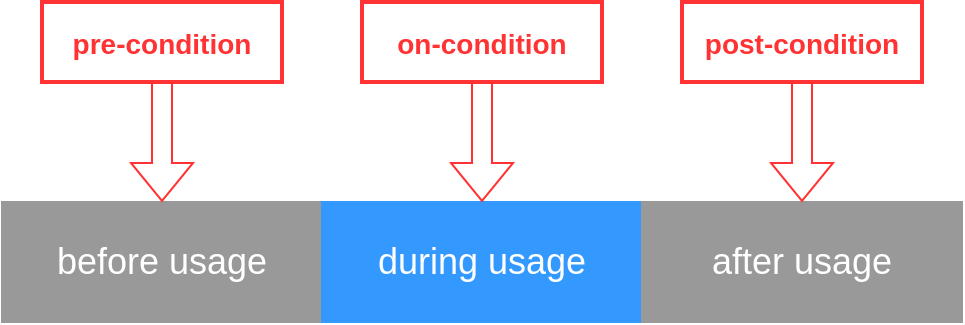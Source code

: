 <mxfile version="16.4.6" type="github"><diagram id="dMEPVZOpkBx-w-Bvtbm-" name="Page-1"><mxGraphModel dx="1422" dy="914" grid="1" gridSize="10" guides="1" tooltips="1" connect="1" arrows="1" fold="1" page="1" pageScale="1" pageWidth="850" pageHeight="1100" math="0" shadow="0"><root><mxCell id="0"/><mxCell id="1" parent="0"/><mxCell id="6a9yX_Yfr322jnYikRq6-1" value="&lt;font style=&quot;font-size: 18px&quot; color=&quot;#ffffff&quot;&gt;before usage&lt;/font&gt;" style="rounded=0;whiteSpace=wrap;html=1;fillColor=#999999;strokeColor=#999999;" vertex="1" parent="1"><mxGeometry x="200" y="380" width="160" height="60" as="geometry"/></mxCell><mxCell id="6a9yX_Yfr322jnYikRq6-2" value="&lt;font style=&quot;font-size: 18px&quot; color=&quot;#ffffff&quot;&gt;during usage&lt;/font&gt;" style="rounded=0;whiteSpace=wrap;html=1;fillColor=#3399FF;strokeColor=#3399FF;" vertex="1" parent="1"><mxGeometry x="360" y="380" width="160" height="60" as="geometry"/></mxCell><mxCell id="6a9yX_Yfr322jnYikRq6-3" value="&lt;font style=&quot;font-size: 18px&quot; color=&quot;#ffffff&quot;&gt;after usage&lt;/font&gt;" style="rounded=0;whiteSpace=wrap;html=1;strokeColor=#999999;fillColor=#999999;" vertex="1" parent="1"><mxGeometry x="520" y="380" width="160" height="60" as="geometry"/></mxCell><mxCell id="6a9yX_Yfr322jnYikRq6-4" value="&lt;font style=&quot;font-size: 14px&quot; color=&quot;#ff3333&quot;&gt;&lt;b&gt;pre-condition&lt;/b&gt;&lt;/font&gt;" style="rounded=0;whiteSpace=wrap;html=1;fontSize=18;fontColor=#FFFFFF;strokeColor=#FF3333;fillColor=#FFFFFF;strokeWidth=2;" vertex="1" parent="1"><mxGeometry x="220" y="280" width="120" height="40" as="geometry"/></mxCell><mxCell id="6a9yX_Yfr322jnYikRq6-6" value="&lt;font style=&quot;font-size: 14px&quot; color=&quot;#ff3333&quot;&gt;&lt;b&gt;on-condition&lt;/b&gt;&lt;/font&gt;" style="rounded=0;whiteSpace=wrap;html=1;fontSize=18;fontColor=#FFFFFF;strokeColor=#FF3333;fillColor=#FFFFFF;strokeWidth=2;" vertex="1" parent="1"><mxGeometry x="380" y="280" width="120" height="40" as="geometry"/></mxCell><mxCell id="6a9yX_Yfr322jnYikRq6-7" value="&lt;font style=&quot;font-size: 14px&quot; color=&quot;#ff3333&quot;&gt;&lt;b&gt;post-condition&lt;/b&gt;&lt;/font&gt;" style="rounded=0;whiteSpace=wrap;html=1;fontSize=18;fontColor=#FFFFFF;strokeColor=#FF3333;fillColor=#FFFFFF;strokeWidth=2;" vertex="1" parent="1"><mxGeometry x="540" y="280" width="120" height="40" as="geometry"/></mxCell><mxCell id="6a9yX_Yfr322jnYikRq6-8" value="" style="shape=flexArrow;endArrow=classic;html=1;rounded=0;fontSize=14;fontColor=#FF3333;exitX=0.5;exitY=1;exitDx=0;exitDy=0;entryX=0.5;entryY=0;entryDx=0;entryDy=0;strokeColor=#FF3333;" edge="1" parent="1" source="6a9yX_Yfr322jnYikRq6-4" target="6a9yX_Yfr322jnYikRq6-1"><mxGeometry width="50" height="50" relative="1" as="geometry"><mxPoint x="400" y="480" as="sourcePoint"/><mxPoint x="450" y="430" as="targetPoint"/></mxGeometry></mxCell><mxCell id="6a9yX_Yfr322jnYikRq6-9" value="" style="shape=flexArrow;endArrow=classic;html=1;rounded=0;fontSize=14;fontColor=#FF3333;exitX=0.5;exitY=1;exitDx=0;exitDy=0;entryX=0.5;entryY=0;entryDx=0;entryDy=0;strokeColor=#FF3333;" edge="1" parent="1" source="6a9yX_Yfr322jnYikRq6-6" target="6a9yX_Yfr322jnYikRq6-2"><mxGeometry width="50" height="50" relative="1" as="geometry"><mxPoint x="290" y="330" as="sourcePoint"/><mxPoint x="290" y="390" as="targetPoint"/></mxGeometry></mxCell><mxCell id="6a9yX_Yfr322jnYikRq6-10" value="" style="shape=flexArrow;endArrow=classic;html=1;rounded=0;fontSize=14;fontColor=#FF3333;exitX=0.5;exitY=1;exitDx=0;exitDy=0;strokeColor=#FF3333;" edge="1" parent="1" source="6a9yX_Yfr322jnYikRq6-7" target="6a9yX_Yfr322jnYikRq6-3"><mxGeometry width="50" height="50" relative="1" as="geometry"><mxPoint x="300" y="340" as="sourcePoint"/><mxPoint x="300" y="400" as="targetPoint"/></mxGeometry></mxCell></root></mxGraphModel></diagram></mxfile>